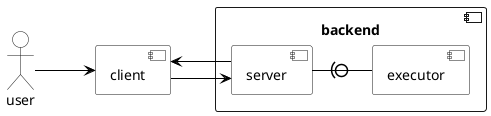 @startuml "architecture-design-fix"

  skinparam {
    linetype ortho
    monochrome true
    ArrowColor black
    backgroundColor transparent
    classBackgroundColor transparent
    ' style strictuml
    actorBackgroundColor transparent
    componentBackgroundColor transparent
  }

  left to right direction

  actor :user: as user

  component [client] as react

  user --> react

  component [backend] {
    component [server] as vertx

    react --> vertx
    react <-- vertx

    component [executor] as alchemist

    vertx -(0- alchemist
  }

@enduml
